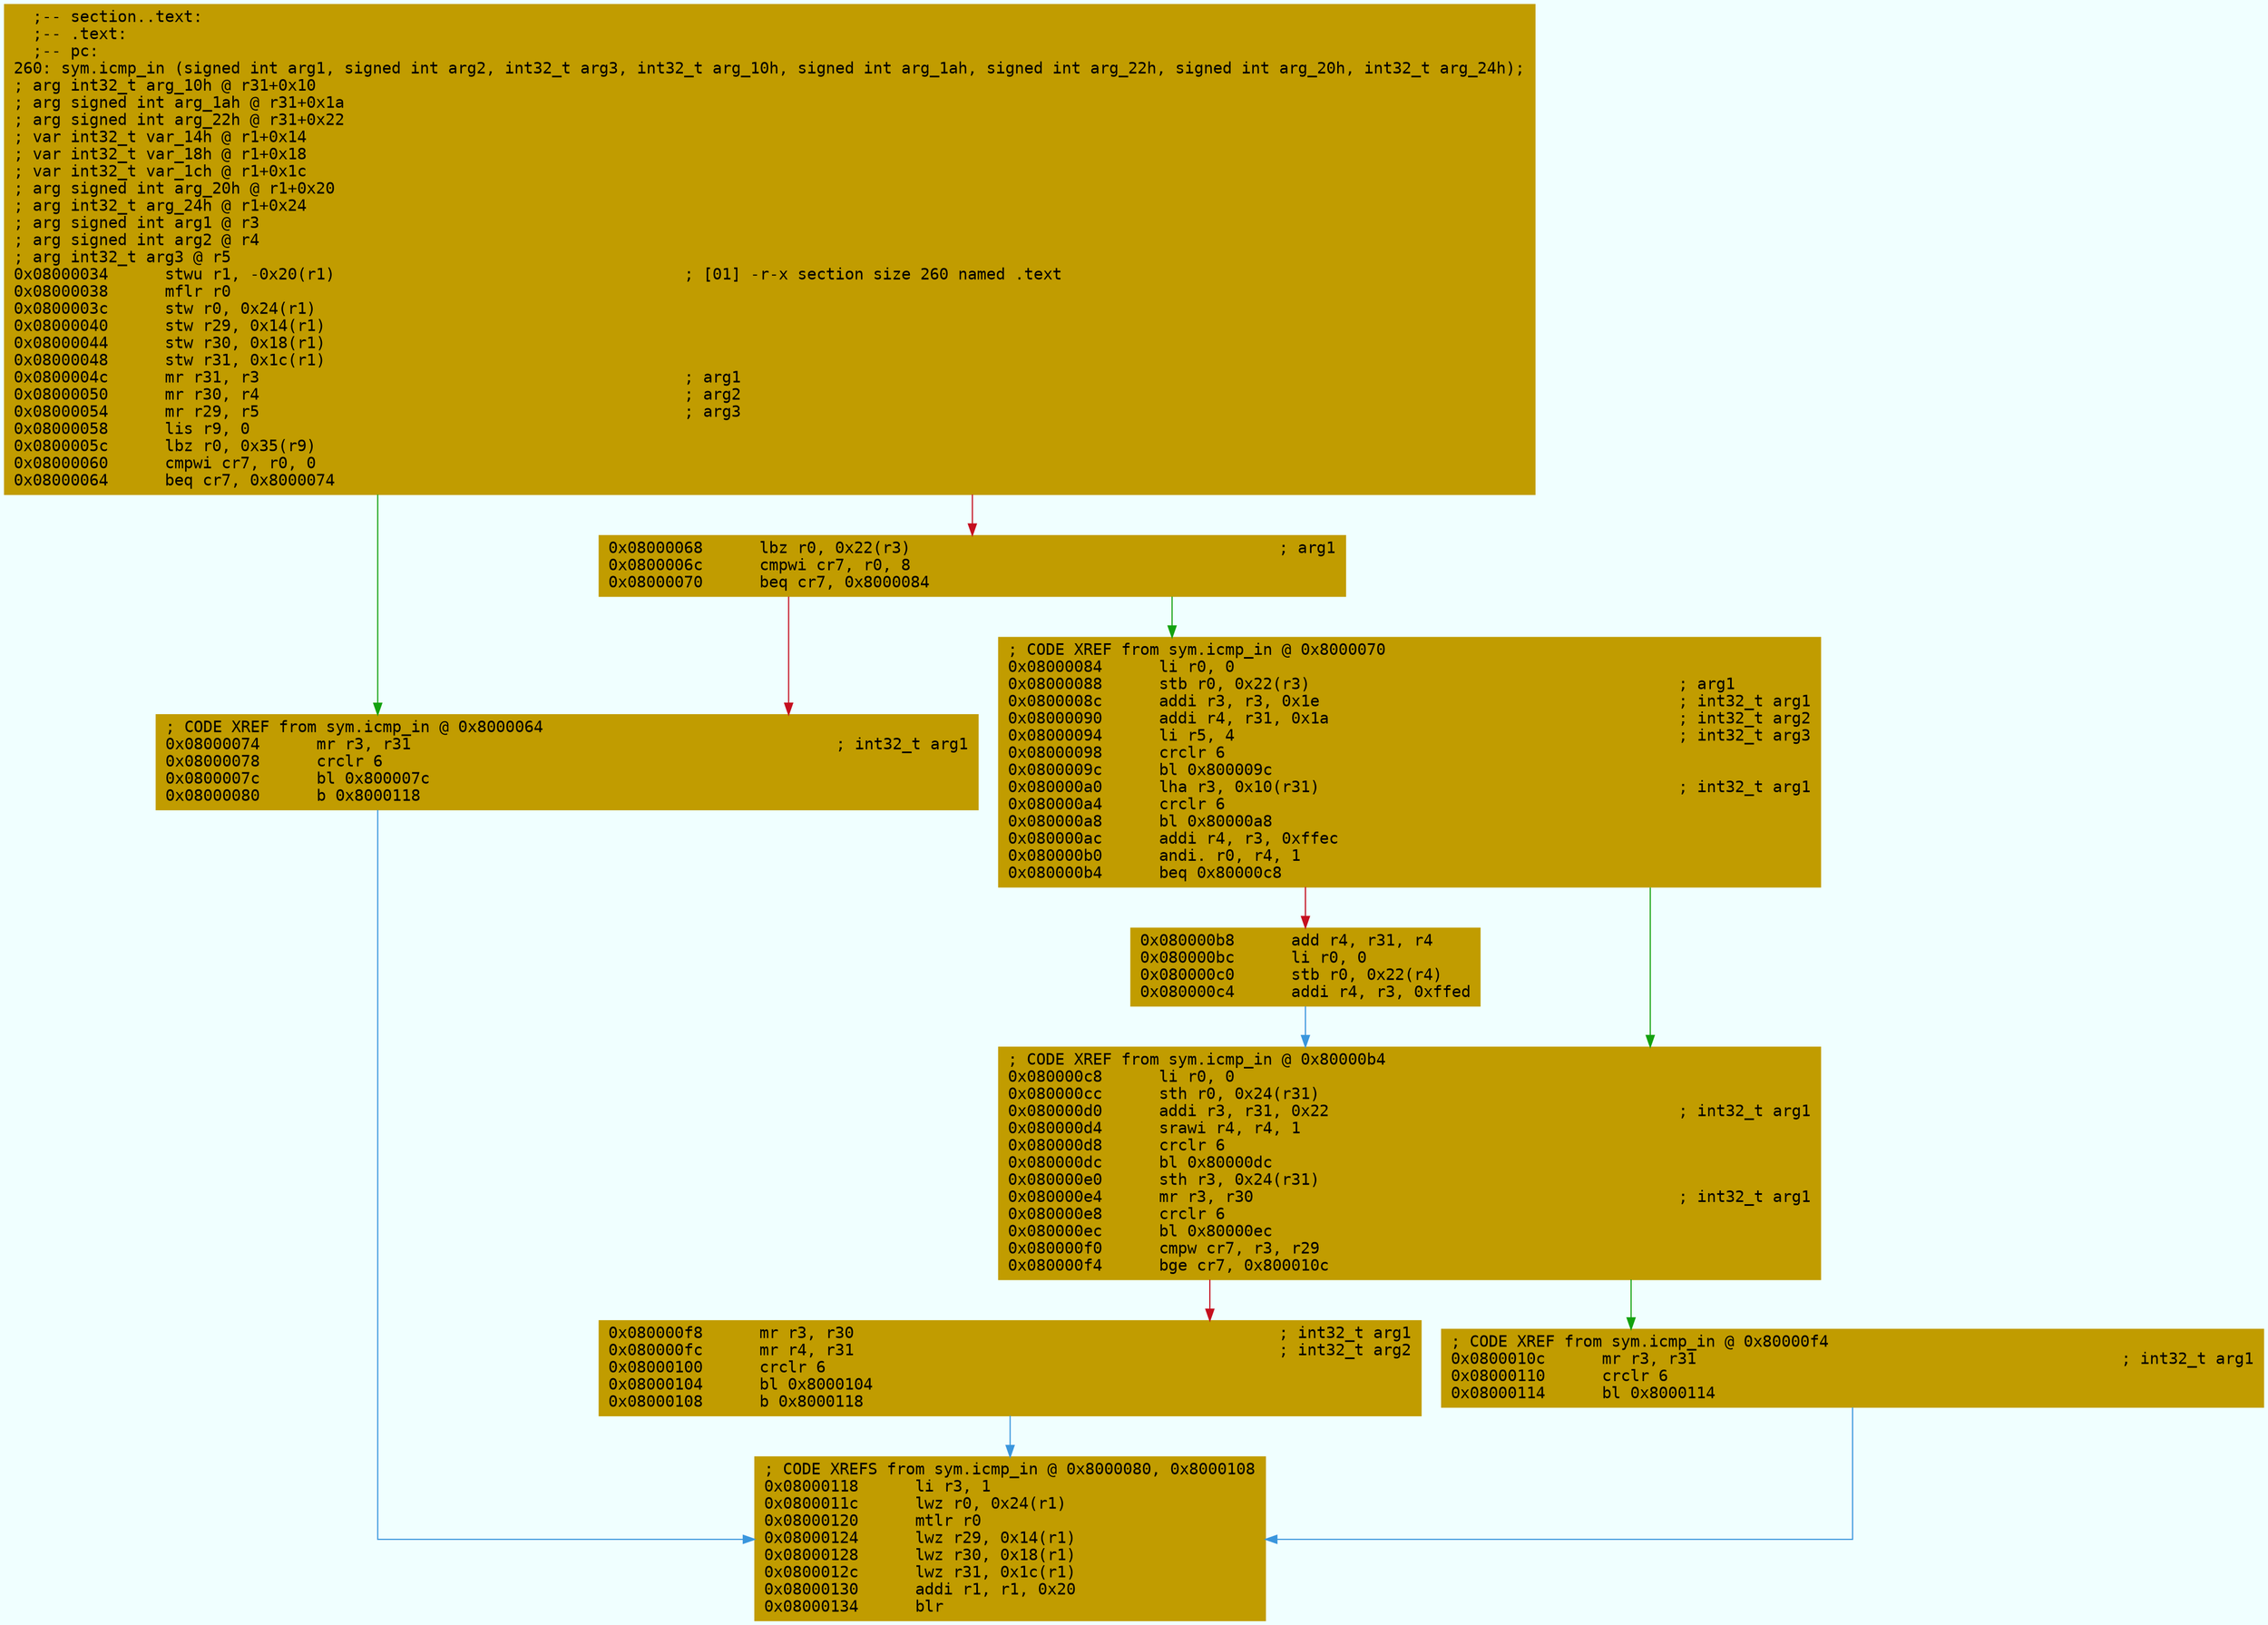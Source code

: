 digraph code {
	graph [bgcolor=azure fontsize=8 fontname="Courier" splines="ortho"];
	node [fillcolor=gray style=filled shape=box];
	edge [arrowhead="normal"];
	"0x08000034" [URL="sym.icmp_in/0x08000034", fillcolor="#c19c00",color="#c19c00", fontname="Courier",label="  ;-- section..text:\l  ;-- .text:\l  ;-- pc:\l260: sym.icmp_in (signed int arg1, signed int arg2, int32_t arg3, int32_t arg_10h, signed int arg_1ah, signed int arg_22h, signed int arg_20h, int32_t arg_24h);\l; arg int32_t arg_10h @ r31+0x10\l; arg signed int arg_1ah @ r31+0x1a\l; arg signed int arg_22h @ r31+0x22\l; var int32_t var_14h @ r1+0x14\l; var int32_t var_18h @ r1+0x18\l; var int32_t var_1ch @ r1+0x1c\l; arg signed int arg_20h @ r1+0x20\l; arg int32_t arg_24h @ r1+0x24\l; arg signed int arg1 @ r3\l; arg signed int arg2 @ r4\l; arg int32_t arg3 @ r5\l0x08000034      stwu r1, -0x20(r1)                                     ; [01] -r-x section size 260 named .text\l0x08000038      mflr r0\l0x0800003c      stw r0, 0x24(r1)\l0x08000040      stw r29, 0x14(r1)\l0x08000044      stw r30, 0x18(r1)\l0x08000048      stw r31, 0x1c(r1)\l0x0800004c      mr r31, r3                                             ; arg1\l0x08000050      mr r30, r4                                             ; arg2\l0x08000054      mr r29, r5                                             ; arg3\l0x08000058      lis r9, 0\l0x0800005c      lbz r0, 0x35(r9)\l0x08000060      cmpwi cr7, r0, 0\l0x08000064      beq cr7, 0x8000074\l"]
	"0x08000068" [URL="sym.icmp_in/0x08000068", fillcolor="#c19c00",color="#c19c00", fontname="Courier",label="0x08000068      lbz r0, 0x22(r3)                                       ; arg1\l0x0800006c      cmpwi cr7, r0, 8\l0x08000070      beq cr7, 0x8000084\l"]
	"0x08000074" [URL="sym.icmp_in/0x08000074", fillcolor="#c19c00",color="#c19c00", fontname="Courier",label="; CODE XREF from sym.icmp_in @ 0x8000064\l0x08000074      mr r3, r31                                             ; int32_t arg1\l0x08000078      crclr 6\l0x0800007c      bl 0x800007c\l0x08000080      b 0x8000118\l"]
	"0x08000084" [URL="sym.icmp_in/0x08000084", fillcolor="#c19c00",color="#c19c00", fontname="Courier",label="; CODE XREF from sym.icmp_in @ 0x8000070\l0x08000084      li r0, 0\l0x08000088      stb r0, 0x22(r3)                                       ; arg1\l0x0800008c      addi r3, r3, 0x1e                                      ; int32_t arg1\l0x08000090      addi r4, r31, 0x1a                                     ; int32_t arg2\l0x08000094      li r5, 4                                               ; int32_t arg3\l0x08000098      crclr 6\l0x0800009c      bl 0x800009c\l0x080000a0      lha r3, 0x10(r31)                                      ; int32_t arg1\l0x080000a4      crclr 6\l0x080000a8      bl 0x80000a8\l0x080000ac      addi r4, r3, 0xffec\l0x080000b0      andi. r0, r4, 1\l0x080000b4      beq 0x80000c8\l"]
	"0x080000b8" [URL="sym.icmp_in/0x080000b8", fillcolor="#c19c00",color="#c19c00", fontname="Courier",label="0x080000b8      add r4, r31, r4\l0x080000bc      li r0, 0\l0x080000c0      stb r0, 0x22(r4)\l0x080000c4      addi r4, r3, 0xffed\l"]
	"0x080000c8" [URL="sym.icmp_in/0x080000c8", fillcolor="#c19c00",color="#c19c00", fontname="Courier",label="; CODE XREF from sym.icmp_in @ 0x80000b4\l0x080000c8      li r0, 0\l0x080000cc      sth r0, 0x24(r31)\l0x080000d0      addi r3, r31, 0x22                                     ; int32_t arg1\l0x080000d4      srawi r4, r4, 1\l0x080000d8      crclr 6\l0x080000dc      bl 0x80000dc\l0x080000e0      sth r3, 0x24(r31)\l0x080000e4      mr r3, r30                                             ; int32_t arg1\l0x080000e8      crclr 6\l0x080000ec      bl 0x80000ec\l0x080000f0      cmpw cr7, r3, r29\l0x080000f4      bge cr7, 0x800010c\l"]
	"0x080000f8" [URL="sym.icmp_in/0x080000f8", fillcolor="#c19c00",color="#c19c00", fontname="Courier",label="0x080000f8      mr r3, r30                                             ; int32_t arg1\l0x080000fc      mr r4, r31                                             ; int32_t arg2\l0x08000100      crclr 6\l0x08000104      bl 0x8000104\l0x08000108      b 0x8000118\l"]
	"0x0800010c" [URL="sym.icmp_in/0x0800010c", fillcolor="#c19c00",color="#c19c00", fontname="Courier",label="; CODE XREF from sym.icmp_in @ 0x80000f4\l0x0800010c      mr r3, r31                                             ; int32_t arg1\l0x08000110      crclr 6\l0x08000114      bl 0x8000114\l"]
	"0x08000118" [URL="sym.icmp_in/0x08000118", fillcolor="#c19c00",color="#c19c00", fontname="Courier",label="; CODE XREFS from sym.icmp_in @ 0x8000080, 0x8000108\l0x08000118      li r3, 1\l0x0800011c      lwz r0, 0x24(r1)\l0x08000120      mtlr r0\l0x08000124      lwz r29, 0x14(r1)\l0x08000128      lwz r30, 0x18(r1)\l0x0800012c      lwz r31, 0x1c(r1)\l0x08000130      addi r1, r1, 0x20\l0x08000134      blr\l"]
        "0x08000034" -> "0x08000074" [color="#13a10e"];
        "0x08000034" -> "0x08000068" [color="#c50f1f"];
        "0x08000068" -> "0x08000084" [color="#13a10e"];
        "0x08000068" -> "0x08000074" [color="#c50f1f"];
        "0x08000074" -> "0x08000118" [color="#3a96dd"];
        "0x08000084" -> "0x080000c8" [color="#13a10e"];
        "0x08000084" -> "0x080000b8" [color="#c50f1f"];
        "0x080000b8" -> "0x080000c8" [color="#3a96dd"];
        "0x080000c8" -> "0x0800010c" [color="#13a10e"];
        "0x080000c8" -> "0x080000f8" [color="#c50f1f"];
        "0x080000f8" -> "0x08000118" [color="#3a96dd"];
        "0x0800010c" -> "0x08000118" [color="#3a96dd"];
}
